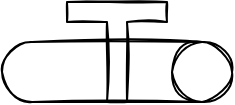 <mxfile version="14.4.2" type="device" pages="6"><diagram id="JvYEx09rpuEABW5N77GB" name="第 1 页"><mxGraphModel dx="1106" dy="915" grid="1" gridSize="10" guides="1" tooltips="1" connect="1" arrows="1" fold="1" page="1" pageScale="1" pageWidth="827" pageHeight="1169" math="0" shadow="0"><root><mxCell id="0"/><mxCell id="1" parent="0"/><mxCell id="qArFBfqGxj-WJ0U7zVQv-2" value="" style="shape=tee;whiteSpace=wrap;html=1;dx=10;dy=10;sketch=1;" vertex="1" parent="1"><mxGeometry x="202.5" y="260" width="50" height="50" as="geometry"/></mxCell><mxCell id="qArFBfqGxj-WJ0U7zVQv-1" value="" style="shape=cylinder3;whiteSpace=wrap;html=1;boundedLbl=1;backgroundOutline=1;size=15;rotation=90;sketch=1;fillColor=none;" vertex="1" parent="1"><mxGeometry x="212.5" y="237.5" width="30" height="115" as="geometry"/></mxCell></root></mxGraphModel></diagram><diagram id="cR2vsQL6ikBd8dWHNYrC" name="第 2 页"><mxGraphModel dx="1106" dy="915" grid="1" gridSize="10" guides="1" tooltips="1" connect="1" arrows="1" fold="1" page="1" pageScale="1" pageWidth="827" pageHeight="1169" math="0" shadow="0"><root><mxCell id="vjjZIKombK247h-8j3o6-0"/><mxCell id="vjjZIKombK247h-8j3o6-1" parent="vjjZIKombK247h-8j3o6-0"/><mxCell id="APXmXr-7uLVkvi-LQWFI-0" value="" style="outlineConnect=0;fontColor=#232F3E;gradientColor=none;strokeColor=#232F3E;fillColor=#ffffff;dashed=0;verticalLabelPosition=bottom;verticalAlign=top;align=center;html=1;fontSize=12;fontStyle=0;aspect=fixed;shape=mxgraph.aws4.resourceIcon;resIcon=mxgraph.aws4.bucket;sketch=0;" vertex="1" parent="vjjZIKombK247h-8j3o6-1"><mxGeometry x="206" y="340" width="160" height="160" as="geometry"/></mxCell><mxCell id="J9FhxiWkXDXgOH2CDNC9-0" value="" style="shape=cylinder3;whiteSpace=wrap;html=1;boundedLbl=1;backgroundOutline=1;size=15;rotation=90;sketch=1;" vertex="1" parent="vjjZIKombK247h-8j3o6-1"><mxGeometry x="212.5" y="237.5" width="30" height="115" as="geometry"/></mxCell><mxCell id="J9FhxiWkXDXgOH2CDNC9-1" value="" style="shape=tee;whiteSpace=wrap;html=1;dx=10;dy=10;sketch=1;" vertex="1" parent="vjjZIKombK247h-8j3o6-1"><mxGeometry x="202.5" y="240" width="50" height="40" as="geometry"/></mxCell><mxCell id="J9FhxiWkXDXgOH2CDNC9-2" value="" style="strokeWidth=2;html=1;shape=mxgraph.flowchart.document2;whiteSpace=wrap;size=0.25;sketch=1;" vertex="1" parent="vjjZIKombK247h-8j3o6-1"><mxGeometry x="60" y="150" width="100" height="60" as="geometry"/></mxCell><mxCell id="J9FhxiWkXDXgOH2CDNC9-6" value="" style="endArrow=none;html=1;exitX=0.5;exitY=0.9;exitDx=0;exitDy=0;exitPerimeter=0;entryX=0.5;entryY=1;entryDx=0;entryDy=0;entryPerimeter=0;sketch=1;endFill=0;curved=1;strokeWidth=8;fillColor=#dae8fc;strokeColor=#99FFFF;" edge="1" parent="vjjZIKombK247h-8j3o6-1" source="J9FhxiWkXDXgOH2CDNC9-2" target="J9FhxiWkXDXgOH2CDNC9-0"><mxGeometry width="50" height="50" relative="1" as="geometry"><mxPoint x="390" y="490" as="sourcePoint"/><mxPoint x="440" y="440" as="targetPoint"/><Array as="points"><mxPoint x="130" y="260"/></Array></mxGeometry></mxCell><mxCell id="J9FhxiWkXDXgOH2CDNC9-8" value="" style="endArrow=none;html=1;strokeColor=#99FFFF;strokeWidth=8;entryX=0.5;entryY=0;entryDx=0;entryDy=0;entryPerimeter=0;exitX=0.5;exitY=1;exitDx=0;exitDy=0;exitPerimeter=0;endFill=0;" edge="1" parent="vjjZIKombK247h-8j3o6-1" source="J9FhxiWkXDXgOH2CDNC9-0" target="J9FhxiWkXDXgOH2CDNC9-0"><mxGeometry width="50" height="50" relative="1" as="geometry"><mxPoint x="150" y="380" as="sourcePoint"/><mxPoint x="200" y="330" as="targetPoint"/></mxGeometry></mxCell><mxCell id="J9FhxiWkXDXgOH2CDNC9-10" value="" style="endArrow=none;html=1;strokeColor=#99FFFF;strokeWidth=8;entryX=0.5;entryY=0;entryDx=0;entryDy=0;entryPerimeter=0;endFill=0;" edge="1" parent="vjjZIKombK247h-8j3o6-1" target="J9FhxiWkXDXgOH2CDNC9-0"><mxGeometry width="50" height="50" relative="1" as="geometry"><mxPoint x="285" y="390" as="sourcePoint"/><mxPoint x="420" y="400" as="targetPoint"/></mxGeometry></mxCell><mxCell id="J9FhxiWkXDXgOH2CDNC9-11" value="console.log" style="text;html=1;strokeColor=none;fillColor=none;align=center;verticalAlign=middle;whiteSpace=wrap;rounded=0;sketch=0;fontSize=15;fontFamily=Monoca;" vertex="1" parent="vjjZIKombK247h-8j3o6-1"><mxGeometry x="266" y="440" width="40" height="20" as="geometry"/></mxCell></root></mxGraphModel></diagram><diagram id="FA2QhFsKzTUVGlWgYXtY" name="第 3 页"><mxGraphModel dx="1933" dy="915" grid="1" gridSize="10" guides="1" tooltips="1" connect="1" arrows="1" fold="1" page="1" pageScale="1" pageWidth="827" pageHeight="1169" math="0" shadow="0"><root><mxCell id="o60ksNb-jxJhMKUH966w-0"/><mxCell id="o60ksNb-jxJhMKUH966w-1" parent="o60ksNb-jxJhMKUH966w-0"/><mxCell id="o60ksNb-jxJhMKUH966w-21" value="" style="rounded=0;whiteSpace=wrap;html=1;sketch=0;fontFamily=Monoca;fontSize=15;strokeColor=none;fillColor=#99FFFF;" vertex="1" parent="o60ksNb-jxJhMKUH966w-1"><mxGeometry x="50" y="308" width="120" height="17" as="geometry"/></mxCell><mxCell id="o60ksNb-jxJhMKUH966w-10" value="" style="rounded=0;whiteSpace=wrap;html=1;sketch=0;fontFamily=Monoca;fontSize=15;strokeColor=none;fillColor=#99FFFF;" vertex="1" parent="o60ksNb-jxJhMKUH966w-1"><mxGeometry x="240" y="460" width="80" height="15" as="geometry"/></mxCell><mxCell id="o60ksNb-jxJhMKUH966w-2" value="" style="outlineConnect=0;fontColor=#232F3E;gradientColor=none;strokeColor=#232F3E;dashed=0;verticalLabelPosition=bottom;verticalAlign=top;align=center;html=1;fontSize=12;fontStyle=0;aspect=fixed;shape=mxgraph.aws4.resourceIcon;resIcon=mxgraph.aws4.bucket;sketch=0;fillColor=none;" vertex="1" parent="o60ksNb-jxJhMKUH966w-1"><mxGeometry x="206" y="340" width="160" height="160" as="geometry"/></mxCell><mxCell id="o60ksNb-jxJhMKUH966w-3" value="" style="shape=cylinder3;whiteSpace=wrap;html=1;boundedLbl=1;backgroundOutline=1;size=15;rotation=90;sketch=1;" vertex="1" parent="o60ksNb-jxJhMKUH966w-1"><mxGeometry x="212.5" y="237.5" width="30" height="115" as="geometry"/></mxCell><mxCell id="o60ksNb-jxJhMKUH966w-4" value="" style="shape=tee;whiteSpace=wrap;html=1;dx=10;dy=10;sketch=1;" vertex="1" parent="o60ksNb-jxJhMKUH966w-1"><mxGeometry x="202.5" y="268" width="50" height="40" as="geometry"/></mxCell><mxCell id="o60ksNb-jxJhMKUH966w-5" value="" style="strokeWidth=2;html=1;shape=mxgraph.flowchart.document2;whiteSpace=wrap;size=0.25;sketch=1;" vertex="1" parent="o60ksNb-jxJhMKUH966w-1"><mxGeometry x="60" y="150" width="100" height="60" as="geometry"/></mxCell><mxCell id="o60ksNb-jxJhMKUH966w-6" value="" style="endArrow=none;html=1;exitX=0.5;exitY=0.9;exitDx=0;exitDy=0;exitPerimeter=0;entryX=0.5;entryY=0;entryDx=0;entryDy=0;sketch=1;endFill=0;curved=1;strokeWidth=8;fillColor=#dae8fc;strokeColor=#99FFFF;" edge="1" parent="o60ksNb-jxJhMKUH966w-1" source="o60ksNb-jxJhMKUH966w-5" target="o60ksNb-jxJhMKUH966w-11"><mxGeometry width="50" height="50" relative="1" as="geometry"><mxPoint x="390" y="490" as="sourcePoint"/><mxPoint x="440" y="440" as="targetPoint"/><Array as="points"/></mxGeometry></mxCell><mxCell id="o60ksNb-jxJhMKUH966w-9" value="console.log" style="text;html=1;strokeColor=none;fillColor=none;align=center;verticalAlign=middle;whiteSpace=wrap;rounded=0;sketch=0;fontSize=15;fontFamily=Monoca;" vertex="1" parent="o60ksNb-jxJhMKUH966w-1"><mxGeometry x="266" y="440" width="40" height="20" as="geometry"/></mxCell><mxCell id="o60ksNb-jxJhMKUH966w-11" value="" style="rounded=0;whiteSpace=wrap;html=1;sketch=1;fillColor=none;fontFamily=Monoca;fontSize=15;" vertex="1" parent="o60ksNb-jxJhMKUH966w-1"><mxGeometry x="50" y="265" width="120" height="60" as="geometry"/></mxCell><mxCell id="o60ksNb-jxJhMKUH966w-12" value="buffer" style="text;html=1;strokeColor=none;fillColor=none;align=center;verticalAlign=middle;whiteSpace=wrap;rounded=0;sketch=1;fontFamily=Monoca;fontSize=15;" vertex="1" parent="o60ksNb-jxJhMKUH966w-1"><mxGeometry x="55" y="340" width="110" height="20" as="geometry"/></mxCell><mxCell id="o60ksNb-jxJhMKUH966w-17" value="" style="endArrow=none;html=1;strokeWidth=1;fontFamily=Monoca;fontSize=15;entryX=1;entryY=0.5;entryDx=0;entryDy=0;exitX=0;exitY=0.5;exitDx=0;exitDy=0;endSize=1;dashed=1;" edge="1" parent="o60ksNb-jxJhMKUH966w-1" source="o60ksNb-jxJhMKUH966w-11" target="o60ksNb-jxJhMKUH966w-11"><mxGeometry width="50" height="50" relative="1" as="geometry"><mxPoint x="40" y="510" as="sourcePoint"/><mxPoint x="90" y="460" as="targetPoint"/></mxGeometry></mxCell><mxCell id="o60ksNb-jxJhMKUH966w-19" value="&lt;meta charset=&quot;utf-8&quot;&gt;&lt;span style=&quot;color: rgb(0, 0, 0); font-family: monoca; font-size: 15px; font-style: normal; font-weight: 400; letter-spacing: normal; text-align: center; text-indent: 0px; text-transform: none; word-spacing: 0px; background-color: rgb(248, 249, 250); display: inline; float: none;&quot;&gt;highWaterMark&lt;/span&gt;" style="text;whiteSpace=wrap;html=1;fontSize=15;fontFamily=Monoca;" vertex="1" parent="o60ksNb-jxJhMKUH966w-1"><mxGeometry x="-80" y="280" width="130" height="30" as="geometry"/></mxCell><mxCell id="o60ksNb-jxJhMKUH966w-22" style="edgeStyle=orthogonalEdgeStyle;curved=1;sketch=1;orthogonalLoop=1;jettySize=auto;html=1;exitX=0;exitY=0;exitDx=30;exitDy=10;exitPerimeter=0;entryX=0;entryY=0;entryDx=20;entryDy=10;entryPerimeter=0;dashed=1;endArrow=none;endFill=0;endSize=1;strokeColor=#000000;strokeWidth=1;fontFamily=Monoca;fontSize=15;" edge="1" parent="o60ksNb-jxJhMKUH966w-1" source="o60ksNb-jxJhMKUH966w-4" target="o60ksNb-jxJhMKUH966w-4"><mxGeometry relative="1" as="geometry"/></mxCell></root></mxGraphModel></diagram><diagram id="CtMATloxWIbz4_pooMaV" name="第 4 页"><mxGraphModel dx="1106" dy="915" grid="1" gridSize="10" guides="1" tooltips="1" connect="1" arrows="1" fold="1" page="1" pageScale="1" pageWidth="827" pageHeight="1169" math="0" shadow="0"><root><mxCell id="5yhF09VpMn8gaYiwbRlW-0"/><mxCell id="5yhF09VpMn8gaYiwbRlW-1" parent="5yhF09VpMn8gaYiwbRlW-0"/><mxCell id="5yhF09VpMn8gaYiwbRlW-59" value="131074" style="rounded=0;whiteSpace=wrap;html=1;sketch=0;fontFamily=Monoca;fontSize=15;strokeColor=none;fillColor=#99FFFF;" vertex="1" parent="5yhF09VpMn8gaYiwbRlW-1"><mxGeometry x="610" y="940" width="90" height="58" as="geometry"/></mxCell><mxCell id="5yhF09VpMn8gaYiwbRlW-2" value="65536" style="rounded=0;whiteSpace=wrap;html=1;sketch=0;fontFamily=Monoca;fontSize=15;strokeColor=none;fillColor=#99FFFF;" vertex="1" parent="5yhF09VpMn8gaYiwbRlW-1"><mxGeometry x="60" y="296" width="120" height="28" as="geometry"/></mxCell><mxCell id="5yhF09VpMn8gaYiwbRlW-10" value="" style="rounded=0;whiteSpace=wrap;html=1;sketch=1;fillColor=none;fontFamily=Monoca;fontSize=15;" vertex="1" parent="5yhF09VpMn8gaYiwbRlW-1"><mxGeometry x="60" y="265" width="120" height="60" as="geometry"/></mxCell><mxCell id="5yhF09VpMn8gaYiwbRlW-42" value="" style="outlineConnect=0;fontColor=#232F3E;gradientColor=none;strokeColor=#232F3E;dashed=0;verticalLabelPosition=bottom;verticalAlign=top;align=center;html=1;fontSize=12;fontStyle=0;aspect=fixed;shape=mxgraph.aws4.resourceIcon;resIcon=mxgraph.aws4.bucket;sketch=0;fillColor=none;" vertex="1" parent="5yhF09VpMn8gaYiwbRlW-1"><mxGeometry x="580" y="863" width="160" height="160" as="geometry"/></mxCell><mxCell id="5yhF09VpMn8gaYiwbRlW-24" value="" style="rounded=0;whiteSpace=wrap;html=1;sketch=1;fillColor=none;fontFamily=Monoca;fontSize=15;" vertex="1" parent="5yhF09VpMn8gaYiwbRlW-1"><mxGeometry x="600" y="265" width="120" height="60" as="geometry"/></mxCell><mxCell id="5yhF09VpMn8gaYiwbRlW-4" value="" style="outlineConnect=0;fontColor=#232F3E;gradientColor=none;strokeColor=#232F3E;dashed=0;verticalLabelPosition=bottom;verticalAlign=top;align=center;html=1;fontSize=12;fontStyle=0;aspect=fixed;shape=mxgraph.aws4.resourceIcon;resIcon=mxgraph.aws4.bucket;sketch=0;fillColor=none;" vertex="1" parent="5yhF09VpMn8gaYiwbRlW-1"><mxGeometry x="40" y="390" width="160" height="160" as="geometry"/></mxCell><mxCell id="5yhF09VpMn8gaYiwbRlW-5" value="" style="shape=cylinder3;whiteSpace=wrap;html=1;boundedLbl=1;backgroundOutline=1;size=15;rotation=90;sketch=1;" vertex="1" parent="5yhF09VpMn8gaYiwbRlW-1"><mxGeometry x="222.5" y="237.5" width="30" height="115" as="geometry"/></mxCell><mxCell id="5yhF09VpMn8gaYiwbRlW-6" value="" style="shape=tee;whiteSpace=wrap;html=1;dx=10;dy=10;sketch=1;" vertex="1" parent="5yhF09VpMn8gaYiwbRlW-1"><mxGeometry x="212.5" y="268" width="50" height="40" as="geometry"/></mxCell><mxCell id="5yhF09VpMn8gaYiwbRlW-7" value="" style="strokeWidth=2;html=1;shape=mxgraph.flowchart.document2;whiteSpace=wrap;size=0.25;sketch=1;" vertex="1" parent="5yhF09VpMn8gaYiwbRlW-1"><mxGeometry x="70" y="150" width="100" height="60" as="geometry"/></mxCell><mxCell id="5yhF09VpMn8gaYiwbRlW-8" value="" style="endArrow=none;html=1;exitX=0.5;exitY=0.9;exitDx=0;exitDy=0;exitPerimeter=0;entryX=0.5;entryY=0;entryDx=0;entryDy=0;sketch=1;endFill=0;curved=1;strokeWidth=8;fillColor=#dae8fc;strokeColor=#99FFFF;" edge="1" parent="5yhF09VpMn8gaYiwbRlW-1" source="5yhF09VpMn8gaYiwbRlW-7" target="5yhF09VpMn8gaYiwbRlW-10"><mxGeometry width="50" height="50" relative="1" as="geometry"><mxPoint x="400" y="490" as="sourcePoint"/><mxPoint x="450" y="440" as="targetPoint"/><Array as="points"/></mxGeometry></mxCell><mxCell id="5yhF09VpMn8gaYiwbRlW-11" value="buffer" style="text;html=1;strokeColor=none;fillColor=none;align=center;verticalAlign=middle;whiteSpace=wrap;rounded=0;sketch=1;fontFamily=Monoca;fontSize=15;" vertex="1" parent="5yhF09VpMn8gaYiwbRlW-1"><mxGeometry x="65" y="332.5" width="110" height="20" as="geometry"/></mxCell><mxCell id="5yhF09VpMn8gaYiwbRlW-12" value="" style="endArrow=none;html=1;strokeWidth=1;fontFamily=Monoca;fontSize=15;entryX=1;entryY=0.5;entryDx=0;entryDy=0;exitX=0;exitY=0.5;exitDx=0;exitDy=0;endSize=1;dashed=1;" edge="1" parent="5yhF09VpMn8gaYiwbRlW-1" source="5yhF09VpMn8gaYiwbRlW-10" target="5yhF09VpMn8gaYiwbRlW-10"><mxGeometry width="50" height="50" relative="1" as="geometry"><mxPoint x="50" y="510" as="sourcePoint"/><mxPoint x="100" y="460" as="targetPoint"/></mxGeometry></mxCell><mxCell id="5yhF09VpMn8gaYiwbRlW-14" style="edgeStyle=orthogonalEdgeStyle;curved=1;sketch=1;orthogonalLoop=1;jettySize=auto;html=1;exitX=0;exitY=0;exitDx=30;exitDy=10;exitPerimeter=0;entryX=0;entryY=0;entryDx=20;entryDy=10;entryPerimeter=0;dashed=1;endArrow=none;endFill=0;endSize=1;strokeColor=#000000;strokeWidth=1;fontFamily=Monoca;fontSize=15;" edge="1" parent="5yhF09VpMn8gaYiwbRlW-1" source="5yhF09VpMn8gaYiwbRlW-6" target="5yhF09VpMn8gaYiwbRlW-6"><mxGeometry relative="1" as="geometry"/></mxCell><mxCell id="5yhF09VpMn8gaYiwbRlW-17" value="" style="endArrow=classic;html=1;strokeColor=#000000;strokeWidth=1;fontFamily=Monoca;fontSize=15;entryX=0.5;entryY=1;entryDx=0;entryDy=0;sketch=1;" edge="1" parent="5yhF09VpMn8gaYiwbRlW-1" source="5yhF09VpMn8gaYiwbRlW-4" target="5yhF09VpMn8gaYiwbRlW-11"><mxGeometry width="50" height="50" relative="1" as="geometry"><mxPoint x="400" y="490" as="sourcePoint"/><mxPoint x="450" y="440" as="targetPoint"/></mxGeometry></mxCell><mxCell id="5yhF09VpMn8gaYiwbRlW-18" value="read(65537)" style="text;html=1;strokeColor=none;fillColor=none;align=center;verticalAlign=middle;whiteSpace=wrap;rounded=0;sketch=0;fontFamily=Monoca;fontSize=15;" vertex="1" parent="5yhF09VpMn8gaYiwbRlW-1"><mxGeometry x="160" y="360" width="40" height="20" as="geometry"/></mxCell><mxCell id="5yhF09VpMn8gaYiwbRlW-60" style="edgeStyle=orthogonalEdgeStyle;curved=1;sketch=1;orthogonalLoop=1;jettySize=auto;html=1;endArrow=classic;endFill=1;endSize=1;strokeColor=#000000;strokeWidth=3;fontFamily=Monoca;fontSize=15;" edge="1" parent="5yhF09VpMn8gaYiwbRlW-1" source="5yhF09VpMn8gaYiwbRlW-22"><mxGeometry relative="1" as="geometry"><mxPoint x="660" y="600" as="targetPoint"/></mxGeometry></mxCell><mxCell id="5yhF09VpMn8gaYiwbRlW-22" value="" style="outlineConnect=0;fontColor=#232F3E;gradientColor=none;strokeColor=#232F3E;dashed=0;verticalLabelPosition=bottom;verticalAlign=top;align=center;html=1;fontSize=12;fontStyle=0;aspect=fixed;shape=mxgraph.aws4.resourceIcon;resIcon=mxgraph.aws4.bucket;sketch=0;fillColor=none;" vertex="1" parent="5yhF09VpMn8gaYiwbRlW-1"><mxGeometry x="580" y="390" width="160" height="160" as="geometry"/></mxCell><mxCell id="5yhF09VpMn8gaYiwbRlW-23" value="65536" style="rounded=0;whiteSpace=wrap;html=1;sketch=0;fontFamily=Monoca;fontSize=15;strokeColor=none;fillColor=#99FFFF;" vertex="1" parent="5yhF09VpMn8gaYiwbRlW-1"><mxGeometry x="600" y="296" width="120" height="28" as="geometry"/></mxCell><mxCell id="5yhF09VpMn8gaYiwbRlW-25" value="" style="shape=cylinder3;whiteSpace=wrap;html=1;boundedLbl=1;backgroundOutline=1;size=15;rotation=90;sketch=1;" vertex="1" parent="5yhF09VpMn8gaYiwbRlW-1"><mxGeometry x="762.5" y="237.5" width="30" height="115" as="geometry"/></mxCell><mxCell id="5yhF09VpMn8gaYiwbRlW-26" value="" style="shape=tee;whiteSpace=wrap;html=1;dx=10;dy=10;sketch=1;" vertex="1" parent="5yhF09VpMn8gaYiwbRlW-1"><mxGeometry x="752.5" y="268" width="50" height="40" as="geometry"/></mxCell><mxCell id="5yhF09VpMn8gaYiwbRlW-27" value="" style="strokeWidth=2;html=1;shape=mxgraph.flowchart.document2;whiteSpace=wrap;size=0.25;sketch=1;" vertex="1" parent="5yhF09VpMn8gaYiwbRlW-1"><mxGeometry x="610" y="150" width="100" height="60" as="geometry"/></mxCell><mxCell id="5yhF09VpMn8gaYiwbRlW-28" value="" style="endArrow=none;html=1;exitX=0.5;exitY=0.9;exitDx=0;exitDy=0;exitPerimeter=0;entryX=0.5;entryY=0;entryDx=0;entryDy=0;sketch=1;endFill=0;curved=1;strokeWidth=8;fillColor=#dae8fc;strokeColor=#99FFFF;" edge="1" parent="5yhF09VpMn8gaYiwbRlW-1" source="5yhF09VpMn8gaYiwbRlW-27" target="5yhF09VpMn8gaYiwbRlW-35"><mxGeometry width="50" height="50" relative="1" as="geometry"><mxPoint x="940" y="490" as="sourcePoint"/><mxPoint x="990" y="440" as="targetPoint"/><Array as="points"/></mxGeometry></mxCell><mxCell id="5yhF09VpMn8gaYiwbRlW-29" value="buffer" style="text;html=1;strokeColor=none;fillColor=none;align=center;verticalAlign=middle;whiteSpace=wrap;rounded=0;sketch=1;fontFamily=Monoca;fontSize=15;" vertex="1" parent="5yhF09VpMn8gaYiwbRlW-1"><mxGeometry x="605" y="332.5" width="110" height="20" as="geometry"/></mxCell><mxCell id="5yhF09VpMn8gaYiwbRlW-30" value="" style="endArrow=none;html=1;strokeWidth=1;fontFamily=Monoca;fontSize=15;entryX=1;entryY=0.5;entryDx=0;entryDy=0;exitX=0;exitY=0.5;exitDx=0;exitDy=0;endSize=1;dashed=1;" edge="1" parent="5yhF09VpMn8gaYiwbRlW-1" source="5yhF09VpMn8gaYiwbRlW-24" target="5yhF09VpMn8gaYiwbRlW-24"><mxGeometry width="50" height="50" relative="1" as="geometry"><mxPoint x="590" y="510" as="sourcePoint"/><mxPoint x="640" y="460" as="targetPoint"/></mxGeometry></mxCell><mxCell id="5yhF09VpMn8gaYiwbRlW-31" style="edgeStyle=orthogonalEdgeStyle;curved=1;sketch=1;orthogonalLoop=1;jettySize=auto;html=1;exitX=0;exitY=0;exitDx=30;exitDy=10;exitPerimeter=0;entryX=0;entryY=0;entryDx=20;entryDy=10;entryPerimeter=0;dashed=1;endArrow=none;endFill=0;endSize=1;strokeColor=#000000;strokeWidth=1;fontFamily=Monoca;fontSize=15;" edge="1" parent="5yhF09VpMn8gaYiwbRlW-1" source="5yhF09VpMn8gaYiwbRlW-26" target="5yhF09VpMn8gaYiwbRlW-26"><mxGeometry relative="1" as="geometry"/></mxCell><mxCell id="5yhF09VpMn8gaYiwbRlW-33" value="" style="endArrow=classic;html=1;strokeColor=#000000;strokeWidth=1;fontFamily=Monoca;fontSize=15;entryX=0.5;entryY=1;entryDx=0;entryDy=0;sketch=1;" edge="1" parent="5yhF09VpMn8gaYiwbRlW-1" source="5yhF09VpMn8gaYiwbRlW-22" target="5yhF09VpMn8gaYiwbRlW-29"><mxGeometry width="50" height="50" relative="1" as="geometry"><mxPoint x="940" y="490" as="sourcePoint"/><mxPoint x="990" y="440" as="targetPoint"/></mxGeometry></mxCell><mxCell id="5yhF09VpMn8gaYiwbRlW-34" value="read(65537)" style="text;html=1;strokeColor=none;fillColor=none;align=center;verticalAlign=middle;whiteSpace=wrap;rounded=0;sketch=0;fontFamily=Monoca;fontSize=15;" vertex="1" parent="5yhF09VpMn8gaYiwbRlW-1"><mxGeometry x="700" y="360" width="40" height="20" as="geometry"/></mxCell><mxCell id="5yhF09VpMn8gaYiwbRlW-35" value="" style="rounded=0;whiteSpace=wrap;html=1;sketch=1;fillColor=none;fontFamily=Monoca;fontSize=15;" vertex="1" parent="5yhF09VpMn8gaYiwbRlW-1"><mxGeometry x="460" y="240" width="120" height="84" as="geometry"/></mxCell><mxCell id="5yhF09VpMn8gaYiwbRlW-36" value="131072" style="rounded=0;whiteSpace=wrap;html=1;sketch=0;fontFamily=Monoca;fontSize=15;strokeColor=none;fillColor=#99FFFF;" vertex="1" parent="5yhF09VpMn8gaYiwbRlW-1"><mxGeometry x="460" y="296" width="120" height="28" as="geometry"/></mxCell><mxCell id="5yhF09VpMn8gaYiwbRlW-37" value="" style="rounded=0;whiteSpace=wrap;html=1;sketch=0;fontFamily=Monoca;fontSize=15;strokeColor=none;fillColor=#99FFFF;" vertex="1" parent="5yhF09VpMn8gaYiwbRlW-1"><mxGeometry x="460" y="268" width="120" height="28" as="geometry"/></mxCell><mxCell id="5yhF09VpMn8gaYiwbRlW-39" value="" style="endArrow=none;dashed=1;html=1;strokeWidth=2;fontFamily=Monoca;fontSize=15;entryX=1;entryY=0.25;entryDx=0;entryDy=0;exitX=0;exitY=0.25;exitDx=0;exitDy=0;" edge="1" parent="5yhF09VpMn8gaYiwbRlW-1"><mxGeometry width="50" height="50" relative="1" as="geometry"><mxPoint x="460" y="268" as="sourcePoint"/><mxPoint x="580" y="268" as="targetPoint"/></mxGeometry></mxCell><mxCell id="5yhF09VpMn8gaYiwbRlW-44" value="" style="shape=cylinder3;whiteSpace=wrap;html=1;boundedLbl=1;backgroundOutline=1;size=15;rotation=90;sketch=1;" vertex="1" parent="5yhF09VpMn8gaYiwbRlW-1"><mxGeometry x="762.5" y="710.5" width="30" height="115" as="geometry"/></mxCell><mxCell id="5yhF09VpMn8gaYiwbRlW-45" value="" style="shape=tee;whiteSpace=wrap;html=1;dx=10;dy=10;sketch=1;" vertex="1" parent="5yhF09VpMn8gaYiwbRlW-1"><mxGeometry x="752.5" y="741" width="50" height="40" as="geometry"/></mxCell><mxCell id="5yhF09VpMn8gaYiwbRlW-46" value="" style="strokeWidth=2;html=1;shape=mxgraph.flowchart.document2;whiteSpace=wrap;size=0.25;sketch=1;" vertex="1" parent="5yhF09VpMn8gaYiwbRlW-1"><mxGeometry x="610" y="623" width="100" height="60" as="geometry"/></mxCell><mxCell id="5yhF09VpMn8gaYiwbRlW-47" value="" style="endArrow=none;html=1;exitX=0.5;exitY=0.9;exitDx=0;exitDy=0;exitPerimeter=0;entryX=0.5;entryY=0;entryDx=0;entryDy=0;sketch=1;endFill=0;curved=1;strokeWidth=8;fillColor=#dae8fc;strokeColor=#99FFFF;" edge="1" parent="5yhF09VpMn8gaYiwbRlW-1" source="5yhF09VpMn8gaYiwbRlW-46" target="5yhF09VpMn8gaYiwbRlW-54"><mxGeometry width="50" height="50" relative="1" as="geometry"><mxPoint x="940" y="963" as="sourcePoint"/><mxPoint x="660" y="738" as="targetPoint"/><Array as="points"/></mxGeometry></mxCell><mxCell id="5yhF09VpMn8gaYiwbRlW-48" value="buffer" style="text;html=1;strokeColor=none;fillColor=none;align=center;verticalAlign=middle;whiteSpace=wrap;rounded=0;sketch=1;fontFamily=Monoca;fontSize=15;" vertex="1" parent="5yhF09VpMn8gaYiwbRlW-1"><mxGeometry x="605" y="805.5" width="110" height="20" as="geometry"/></mxCell><mxCell id="5yhF09VpMn8gaYiwbRlW-50" style="edgeStyle=orthogonalEdgeStyle;curved=1;sketch=1;orthogonalLoop=1;jettySize=auto;html=1;exitX=0;exitY=0;exitDx=30;exitDy=10;exitPerimeter=0;entryX=0;entryY=0;entryDx=20;entryDy=10;entryPerimeter=0;dashed=1;endArrow=none;endFill=0;endSize=1;strokeColor=#000000;strokeWidth=1;fontFamily=Monoca;fontSize=15;" edge="1" parent="5yhF09VpMn8gaYiwbRlW-1" source="5yhF09VpMn8gaYiwbRlW-45" target="5yhF09VpMn8gaYiwbRlW-45"><mxGeometry relative="1" as="geometry"/></mxCell><mxCell id="5yhF09VpMn8gaYiwbRlW-52" value="" style="endArrow=classic;html=1;strokeColor=#000000;strokeWidth=1;fontFamily=Monoca;fontSize=15;entryX=0.5;entryY=1;entryDx=0;entryDy=0;sketch=1;" edge="1" parent="5yhF09VpMn8gaYiwbRlW-1" source="5yhF09VpMn8gaYiwbRlW-42" target="5yhF09VpMn8gaYiwbRlW-48"><mxGeometry width="50" height="50" relative="1" as="geometry"><mxPoint x="940" y="963" as="sourcePoint"/><mxPoint x="990" y="913" as="targetPoint"/></mxGeometry></mxCell><mxCell id="5yhF09VpMn8gaYiwbRlW-53" value="read(65537)" style="text;html=1;strokeColor=none;fillColor=none;align=center;verticalAlign=middle;whiteSpace=wrap;rounded=0;sketch=0;fontFamily=Monoca;fontSize=15;" vertex="1" parent="5yhF09VpMn8gaYiwbRlW-1"><mxGeometry x="700" y="833" width="40" height="20" as="geometry"/></mxCell><mxCell id="5yhF09VpMn8gaYiwbRlW-54" value="" style="rounded=0;whiteSpace=wrap;html=1;sketch=1;fillColor=none;fontFamily=Monoca;fontSize=15;" vertex="1" parent="5yhF09VpMn8gaYiwbRlW-1"><mxGeometry x="600" y="719" width="120" height="84" as="geometry"/></mxCell><mxCell id="5yhF09VpMn8gaYiwbRlW-55" value="65534" style="rounded=0;whiteSpace=wrap;html=1;sketch=0;fontFamily=Monoca;fontSize=15;strokeColor=none;fillColor=#99FFFF;" vertex="1" parent="5yhF09VpMn8gaYiwbRlW-1"><mxGeometry x="600" y="775" width="120" height="28" as="geometry"/></mxCell><mxCell id="5yhF09VpMn8gaYiwbRlW-57" value="" style="endArrow=none;dashed=1;html=1;strokeWidth=2;fontFamily=Monoca;fontSize=15;entryX=1;entryY=0.25;entryDx=0;entryDy=0;exitX=0;exitY=0.25;exitDx=0;exitDy=0;" edge="1" parent="5yhF09VpMn8gaYiwbRlW-1"><mxGeometry width="50" height="50" relative="1" as="geometry"><mxPoint x="600" y="747" as="sourcePoint"/><mxPoint x="720" y="747" as="targetPoint"/></mxGeometry></mxCell><mxCell id="5yhF09VpMn8gaYiwbRlW-63" value="" style="outlineConnect=0;fontColor=#232F3E;gradientColor=none;strokeColor=#232F3E;dashed=0;verticalLabelPosition=bottom;verticalAlign=top;align=center;html=1;fontSize=12;fontStyle=0;aspect=fixed;shape=mxgraph.aws4.resourceIcon;resIcon=mxgraph.aws4.bucket;sketch=0;fillColor=none;" vertex="1" parent="5yhF09VpMn8gaYiwbRlW-1"><mxGeometry x="1110" y="382.5" width="160" height="160" as="geometry"/></mxCell><mxCell id="5yhF09VpMn8gaYiwbRlW-65" value="" style="shape=cylinder3;whiteSpace=wrap;html=1;boundedLbl=1;backgroundOutline=1;size=15;rotation=90;sketch=1;" vertex="1" parent="5yhF09VpMn8gaYiwbRlW-1"><mxGeometry x="1292.5" y="230" width="30" height="115" as="geometry"/></mxCell><mxCell id="5yhF09VpMn8gaYiwbRlW-66" value="" style="shape=tee;whiteSpace=wrap;html=1;dx=10;dy=10;sketch=1;" vertex="1" parent="5yhF09VpMn8gaYiwbRlW-1"><mxGeometry x="1282.5" y="260.5" width="50" height="40" as="geometry"/></mxCell><mxCell id="5yhF09VpMn8gaYiwbRlW-67" value="" style="strokeWidth=2;html=1;shape=mxgraph.flowchart.document2;whiteSpace=wrap;size=0.25;sketch=1;" vertex="1" parent="5yhF09VpMn8gaYiwbRlW-1"><mxGeometry x="1140" y="142.5" width="100" height="60" as="geometry"/></mxCell><mxCell id="5yhF09VpMn8gaYiwbRlW-68" value="" style="endArrow=none;html=1;exitX=0.5;exitY=0.9;exitDx=0;exitDy=0;exitPerimeter=0;sketch=1;endFill=0;curved=1;strokeWidth=8;fillColor=#dae8fc;strokeColor=#99FFFF;entryX=0.5;entryY=0;entryDx=0;entryDy=0;" edge="1" parent="5yhF09VpMn8gaYiwbRlW-1" source="5yhF09VpMn8gaYiwbRlW-67" target="5yhF09VpMn8gaYiwbRlW-75"><mxGeometry width="50" height="50" relative="1" as="geometry"><mxPoint x="1470" y="482.5" as="sourcePoint"/><mxPoint x="1190" y="240" as="targetPoint"/><Array as="points"/></mxGeometry></mxCell><mxCell id="5yhF09VpMn8gaYiwbRlW-69" value="buffer" style="text;html=1;strokeColor=none;fillColor=none;align=center;verticalAlign=middle;whiteSpace=wrap;rounded=0;sketch=1;fontFamily=Monoca;fontSize=15;" vertex="1" parent="5yhF09VpMn8gaYiwbRlW-1"><mxGeometry x="1135" y="325" width="110" height="20" as="geometry"/></mxCell><mxCell id="5yhF09VpMn8gaYiwbRlW-71" style="edgeStyle=orthogonalEdgeStyle;curved=1;sketch=1;orthogonalLoop=1;jettySize=auto;html=1;exitX=0;exitY=0;exitDx=30;exitDy=10;exitPerimeter=0;entryX=0;entryY=0;entryDx=20;entryDy=10;entryPerimeter=0;dashed=1;endArrow=none;endFill=0;endSize=1;strokeColor=#000000;strokeWidth=1;fontFamily=Monoca;fontSize=15;" edge="1" parent="5yhF09VpMn8gaYiwbRlW-1" source="5yhF09VpMn8gaYiwbRlW-66" target="5yhF09VpMn8gaYiwbRlW-66"><mxGeometry relative="1" as="geometry"/></mxCell><mxCell id="5yhF09VpMn8gaYiwbRlW-73" value="" style="endArrow=classic;html=1;strokeColor=#000000;strokeWidth=1;fontFamily=Monoca;fontSize=15;entryX=0.5;entryY=1;entryDx=0;entryDy=0;sketch=1;" edge="1" parent="5yhF09VpMn8gaYiwbRlW-1" source="5yhF09VpMn8gaYiwbRlW-63" target="5yhF09VpMn8gaYiwbRlW-69"><mxGeometry width="50" height="50" relative="1" as="geometry"><mxPoint x="1470" y="482.5" as="sourcePoint"/><mxPoint x="1520" y="432.5" as="targetPoint"/></mxGeometry></mxCell><mxCell id="5yhF09VpMn8gaYiwbRlW-74" value="read(65537)" style="text;html=1;strokeColor=none;fillColor=none;align=center;verticalAlign=middle;whiteSpace=wrap;rounded=0;sketch=0;fontFamily=Monoca;fontSize=15;" vertex="1" parent="5yhF09VpMn8gaYiwbRlW-1"><mxGeometry x="1230" y="352.5" width="40" height="20" as="geometry"/></mxCell><mxCell id="5yhF09VpMn8gaYiwbRlW-75" value="" style="rounded=0;whiteSpace=wrap;html=1;sketch=1;fillColor=none;fontFamily=Monoca;fontSize=15;" vertex="1" parent="5yhF09VpMn8gaYiwbRlW-1"><mxGeometry x="990" y="232.5" width="120" height="84" as="geometry"/></mxCell><mxCell id="5yhF09VpMn8gaYiwbRlW-76" value="131072" style="rounded=0;whiteSpace=wrap;html=1;sketch=0;fontFamily=Monoca;fontSize=15;strokeColor=none;fillColor=#99FFFF;" vertex="1" parent="5yhF09VpMn8gaYiwbRlW-1"><mxGeometry x="990" y="288.5" width="120" height="28" as="geometry"/></mxCell><mxCell id="5yhF09VpMn8gaYiwbRlW-77" value="" style="rounded=0;whiteSpace=wrap;html=1;sketch=0;fontFamily=Monoca;fontSize=15;strokeColor=none;fillColor=#99FFFF;" vertex="1" parent="5yhF09VpMn8gaYiwbRlW-1"><mxGeometry x="990" y="260.5" width="120" height="28" as="geometry"/></mxCell><mxCell id="5yhF09VpMn8gaYiwbRlW-78" value="" style="endArrow=none;dashed=1;html=1;strokeWidth=2;fontFamily=Monoca;fontSize=15;entryX=1;entryY=0.25;entryDx=0;entryDy=0;exitX=0;exitY=0.25;exitDx=0;exitDy=0;" edge="1" parent="5yhF09VpMn8gaYiwbRlW-1"><mxGeometry width="50" height="50" relative="1" as="geometry"><mxPoint x="990" y="260.5" as="sourcePoint"/><mxPoint x="1110" y="260.5" as="targetPoint"/></mxGeometry></mxCell><mxCell id="5yhF09VpMn8gaYiwbRlW-85" value="" style="rounded=0;whiteSpace=wrap;html=1;sketch=1;fillColor=none;fontFamily=Monoca;fontSize=15;" vertex="1" parent="5yhF09VpMn8gaYiwbRlW-1"><mxGeometry x="1130" y="232.75" width="120" height="84" as="geometry"/></mxCell><mxCell id="5yhF09VpMn8gaYiwbRlW-86" value="65534" style="rounded=0;whiteSpace=wrap;html=1;sketch=0;fontFamily=Monoca;fontSize=15;strokeColor=none;fillColor=#99FFFF;" vertex="1" parent="5yhF09VpMn8gaYiwbRlW-1"><mxGeometry x="1130" y="288.75" width="120" height="28" as="geometry"/></mxCell><mxCell id="5yhF09VpMn8gaYiwbRlW-88" value="" style="endArrow=none;dashed=1;html=1;strokeWidth=2;fontFamily=Monoca;fontSize=15;entryX=1;entryY=0.25;entryDx=0;entryDy=0;exitX=0;exitY=0.25;exitDx=0;exitDy=0;" edge="1" parent="5yhF09VpMn8gaYiwbRlW-1"><mxGeometry width="50" height="50" relative="1" as="geometry"><mxPoint x="1130" y="260.75" as="sourcePoint"/><mxPoint x="1250" y="260.75" as="targetPoint"/></mxGeometry></mxCell><mxCell id="5yhF09VpMn8gaYiwbRlW-90" value="read(65537)" style="text;html=1;strokeColor=none;fillColor=none;align=center;verticalAlign=middle;whiteSpace=wrap;rounded=0;sketch=0;fontFamily=Monoca;fontSize=15;" vertex="1" parent="5yhF09VpMn8gaYiwbRlW-1"><mxGeometry x="700" y="853" width="40" height="20" as="geometry"/></mxCell><mxCell id="5yhF09VpMn8gaYiwbRlW-104" value="131074" style="rounded=0;whiteSpace=wrap;html=1;sketch=0;fontFamily=Monoca;fontSize=15;strokeColor=none;fillColor=#99FFFF;" vertex="1" parent="5yhF09VpMn8gaYiwbRlW-1"><mxGeometry x="1140" y="940" width="90" height="58" as="geometry"/></mxCell><mxCell id="5yhF09VpMn8gaYiwbRlW-105" value="" style="outlineConnect=0;fontColor=#232F3E;gradientColor=none;strokeColor=#232F3E;dashed=0;verticalLabelPosition=bottom;verticalAlign=top;align=center;html=1;fontSize=12;fontStyle=0;aspect=fixed;shape=mxgraph.aws4.resourceIcon;resIcon=mxgraph.aws4.bucket;sketch=0;fillColor=none;" vertex="1" parent="5yhF09VpMn8gaYiwbRlW-1"><mxGeometry x="1110" y="863" width="160" height="160" as="geometry"/></mxCell><mxCell id="5yhF09VpMn8gaYiwbRlW-106" value="" style="shape=cylinder3;whiteSpace=wrap;html=1;boundedLbl=1;backgroundOutline=1;size=15;rotation=90;sketch=1;" vertex="1" parent="5yhF09VpMn8gaYiwbRlW-1"><mxGeometry x="1292.5" y="710.5" width="30" height="115" as="geometry"/></mxCell><mxCell id="5yhF09VpMn8gaYiwbRlW-107" value="" style="shape=tee;whiteSpace=wrap;html=1;dx=10;dy=10;sketch=1;" vertex="1" parent="5yhF09VpMn8gaYiwbRlW-1"><mxGeometry x="1282.5" y="741" width="50" height="40" as="geometry"/></mxCell><mxCell id="5yhF09VpMn8gaYiwbRlW-108" value="" style="strokeWidth=2;html=1;shape=mxgraph.flowchart.document2;whiteSpace=wrap;size=0.25;sketch=1;" vertex="1" parent="5yhF09VpMn8gaYiwbRlW-1"><mxGeometry x="1140" y="623" width="100" height="60" as="geometry"/></mxCell><mxCell id="5yhF09VpMn8gaYiwbRlW-109" value="" style="endArrow=none;html=1;exitX=0.5;exitY=0.9;exitDx=0;exitDy=0;exitPerimeter=0;entryX=0.5;entryY=0;entryDx=0;entryDy=0;sketch=1;endFill=0;curved=1;strokeWidth=8;fillColor=#dae8fc;strokeColor=#99FFFF;" edge="1" parent="5yhF09VpMn8gaYiwbRlW-1" source="5yhF09VpMn8gaYiwbRlW-108" target="5yhF09VpMn8gaYiwbRlW-114"><mxGeometry width="50" height="50" relative="1" as="geometry"><mxPoint x="1470" y="963" as="sourcePoint"/><mxPoint x="1190" y="738" as="targetPoint"/><Array as="points"/></mxGeometry></mxCell><mxCell id="5yhF09VpMn8gaYiwbRlW-110" value="buffer" style="text;html=1;strokeColor=none;fillColor=none;align=center;verticalAlign=middle;whiteSpace=wrap;rounded=0;sketch=1;fontFamily=Monoca;fontSize=15;" vertex="1" parent="5yhF09VpMn8gaYiwbRlW-1"><mxGeometry x="1135" y="805.5" width="110" height="20" as="geometry"/></mxCell><mxCell id="5yhF09VpMn8gaYiwbRlW-111" style="edgeStyle=orthogonalEdgeStyle;curved=1;sketch=1;orthogonalLoop=1;jettySize=auto;html=1;exitX=0;exitY=0;exitDx=30;exitDy=10;exitPerimeter=0;entryX=0;entryY=0;entryDx=20;entryDy=10;entryPerimeter=0;dashed=1;endArrow=none;endFill=0;endSize=1;strokeColor=#000000;strokeWidth=1;fontFamily=Monoca;fontSize=15;" edge="1" parent="5yhF09VpMn8gaYiwbRlW-1" source="5yhF09VpMn8gaYiwbRlW-107" target="5yhF09VpMn8gaYiwbRlW-107"><mxGeometry relative="1" as="geometry"/></mxCell><mxCell id="5yhF09VpMn8gaYiwbRlW-112" value="" style="endArrow=classic;html=1;strokeColor=#000000;strokeWidth=1;fontFamily=Monoca;fontSize=15;entryX=0.5;entryY=1;entryDx=0;entryDy=0;sketch=1;" edge="1" parent="5yhF09VpMn8gaYiwbRlW-1" source="5yhF09VpMn8gaYiwbRlW-105" target="5yhF09VpMn8gaYiwbRlW-110"><mxGeometry width="50" height="50" relative="1" as="geometry"><mxPoint x="1470" y="963" as="sourcePoint"/><mxPoint x="1520" y="913" as="targetPoint"/></mxGeometry></mxCell><mxCell id="5yhF09VpMn8gaYiwbRlW-113" value="read(65537)" style="text;html=1;strokeColor=none;fillColor=none;align=center;verticalAlign=middle;whiteSpace=wrap;rounded=0;sketch=0;fontFamily=Monoca;fontSize=15;" vertex="1" parent="5yhF09VpMn8gaYiwbRlW-1"><mxGeometry x="1230" y="833" width="40" height="20" as="geometry"/></mxCell><mxCell id="5yhF09VpMn8gaYiwbRlW-114" value="" style="rounded=0;whiteSpace=wrap;html=1;sketch=1;fillColor=none;fontFamily=Monoca;fontSize=15;" vertex="1" parent="5yhF09VpMn8gaYiwbRlW-1"><mxGeometry x="1130" y="719" width="120" height="84" as="geometry"/></mxCell><mxCell id="5yhF09VpMn8gaYiwbRlW-115" value="65532" style="rounded=0;whiteSpace=wrap;html=1;sketch=0;fontFamily=Monoca;fontSize=15;strokeColor=none;fillColor=#99FFFF;" vertex="1" parent="5yhF09VpMn8gaYiwbRlW-1"><mxGeometry x="1130" y="775" width="120" height="28" as="geometry"/></mxCell><mxCell id="5yhF09VpMn8gaYiwbRlW-116" value="" style="endArrow=none;dashed=1;html=1;strokeWidth=2;fontFamily=Monoca;fontSize=15;entryX=1;entryY=0.25;entryDx=0;entryDy=0;exitX=0;exitY=0.25;exitDx=0;exitDy=0;" edge="1" parent="5yhF09VpMn8gaYiwbRlW-1"><mxGeometry width="50" height="50" relative="1" as="geometry"><mxPoint x="1130" y="747" as="sourcePoint"/><mxPoint x="1250" y="747" as="targetPoint"/></mxGeometry></mxCell><mxCell id="5yhF09VpMn8gaYiwbRlW-117" value="read(65537)" style="text;html=1;strokeColor=none;fillColor=none;align=center;verticalAlign=middle;whiteSpace=wrap;rounded=0;sketch=0;fontFamily=Monoca;fontSize=15;" vertex="1" parent="5yhF09VpMn8gaYiwbRlW-1"><mxGeometry x="1230" y="853" width="40" height="20" as="geometry"/></mxCell><mxCell id="5yhF09VpMn8gaYiwbRlW-120" style="edgeStyle=orthogonalEdgeStyle;curved=1;sketch=1;orthogonalLoop=1;jettySize=auto;html=1;endArrow=classic;endFill=1;endSize=1;strokeColor=#000000;strokeWidth=3;fontFamily=Monoca;fontSize=15;" edge="1" parent="5yhF09VpMn8gaYiwbRlW-1"><mxGeometry relative="1" as="geometry"><mxPoint x="1189.5" y="592.5" as="targetPoint"/><mxPoint x="1189.5" y="542.5" as="sourcePoint"/></mxGeometry></mxCell><mxCell id="5yhF09VpMn8gaYiwbRlW-121" value="&lt;font style=&quot;font-size: 20px&quot;&gt;①&lt;/font&gt;" style="text;html=1;strokeColor=none;fillColor=none;align=center;verticalAlign=middle;whiteSpace=wrap;rounded=0;sketch=0;fontFamily=Monoca;fontSize=15;" vertex="1" parent="5yhF09VpMn8gaYiwbRlW-1"><mxGeometry x="100" y="100" width="40" height="20" as="geometry"/></mxCell><mxCell id="5yhF09VpMn8gaYiwbRlW-122" value="&lt;span style=&quot;font-size: 20px&quot;&gt;②&lt;/span&gt;" style="text;html=1;strokeColor=none;fillColor=none;align=center;verticalAlign=middle;whiteSpace=wrap;rounded=0;sketch=0;fontFamily=Monoca;fontSize=15;" vertex="1" parent="5yhF09VpMn8gaYiwbRlW-1"><mxGeometry x="640" y="100" width="40" height="20" as="geometry"/></mxCell><mxCell id="5yhF09VpMn8gaYiwbRlW-123" value="&lt;font style=&quot;font-size: 20px&quot;&gt;③&lt;/font&gt;" style="text;html=1;strokeColor=none;fillColor=none;align=center;verticalAlign=middle;whiteSpace=wrap;rounded=0;sketch=0;fontFamily=Monoca;fontSize=15;" vertex="1" parent="5yhF09VpMn8gaYiwbRlW-1"><mxGeometry x="1165" y="100" width="40" height="20" as="geometry"/></mxCell></root></mxGraphModel></diagram><diagram id="qRAgUvSmrL2ZWsN4OBvv" name="第 5 页"><mxGraphModel dx="1106" dy="915" grid="1" gridSize="10" guides="1" tooltips="1" connect="1" arrows="1" fold="1" page="1" pageScale="1" pageWidth="827" pageHeight="1169" math="0" shadow="0"><root><mxCell id="Qv9r34c1QGLdM9I8tR0--0"/><mxCell id="Qv9r34c1QGLdM9I8tR0--1" parent="Qv9r34c1QGLdM9I8tR0--0"/><mxCell id="Qv9r34c1QGLdM9I8tR0--2" value="" style="rounded=0;whiteSpace=wrap;html=1;sketch=1;gradientColor=none;fontFamily=Monoca;fontSize=15;fontColor=#FF00FF;fillColor=none;" vertex="1" parent="Qv9r34c1QGLdM9I8tR0--1"><mxGeometry x="254" y="280" width="316" height="240" as="geometry"/></mxCell><mxCell id="Qv9r34c1QGLdM9I8tR0--7" value="" style="rounded=0;whiteSpace=wrap;html=1;sketch=1;gradientColor=none;fontFamily=Monoca;fontSize=15;fontColor=#FF00FF;strokeColor=none;rotation=90;" vertex="1" parent="Qv9r34c1QGLdM9I8tR0--1"><mxGeometry x="450" y="500" width="10" height="40" as="geometry"/></mxCell><mxCell id="Qv9r34c1QGLdM9I8tR0--9" value="" style="endArrow=none;html=1;strokeColor=#000000;strokeWidth=2;fontFamily=Monoca;fontSize=15;fontColor=#FF00FF;entryX=0.381;entryY=1.008;entryDx=0;entryDy=0;entryPerimeter=0;" edge="1" parent="Qv9r34c1QGLdM9I8tR0--1"><mxGeometry width="50" height="50" relative="1" as="geometry"><mxPoint x="436" y="570" as="sourcePoint"/><mxPoint x="434.396" y="521.92" as="targetPoint"/></mxGeometry></mxCell><mxCell id="Qv9r34c1QGLdM9I8tR0--10" value="" style="endArrow=none;html=1;strokeColor=#000000;strokeWidth=2;fontFamily=Monoca;fontSize=15;fontColor=#FF00FF;entryX=0.381;entryY=1.008;entryDx=0;entryDy=0;entryPerimeter=0;" edge="1" parent="Qv9r34c1QGLdM9I8tR0--1"><mxGeometry width="50" height="50" relative="1" as="geometry"><mxPoint x="476" y="570" as="sourcePoint"/><mxPoint x="475.92" y="521.92" as="targetPoint"/></mxGeometry></mxCell><mxCell id="Qv9r34c1QGLdM9I8tR0--11" value="" style="rounded=0;whiteSpace=wrap;html=1;sketch=1;gradientColor=none;fontFamily=Monoca;fontSize=15;fontColor=#FF00FF;strokeColor=none;rotation=90;" vertex="1" parent="Qv9r34c1QGLdM9I8tR0--1"><mxGeometry x="310" y="260" width="10" height="40" as="geometry"/></mxCell><mxCell id="Qv9r34c1QGLdM9I8tR0--12" value="" style="endArrow=none;html=1;strokeColor=#000000;strokeWidth=2;fontFamily=Monoca;fontSize=15;fontColor=#FF00FF;entryX=0.381;entryY=1.008;entryDx=0;entryDy=0;entryPerimeter=0;" edge="1" parent="Qv9r34c1QGLdM9I8tR0--1"><mxGeometry width="50" height="50" relative="1" as="geometry"><mxPoint x="291.6" y="280" as="sourcePoint"/><mxPoint x="289.996" y="231.92" as="targetPoint"/></mxGeometry></mxCell><mxCell id="Qv9r34c1QGLdM9I8tR0--13" value="" style="endArrow=none;html=1;strokeColor=#000000;strokeWidth=2;fontFamily=Monoca;fontSize=15;fontColor=#FF00FF;entryX=0.381;entryY=1.008;entryDx=0;entryDy=0;entryPerimeter=0;" edge="1" parent="Qv9r34c1QGLdM9I8tR0--1"><mxGeometry width="50" height="50" relative="1" as="geometry"><mxPoint x="337.6" y="280" as="sourcePoint"/><mxPoint x="335.996" y="231.92" as="targetPoint"/></mxGeometry></mxCell><mxCell id="SKiI26xRlBAvwqf5rbts-0" value="" style="endArrow=none;html=1;exitX=0.5;exitY=0.9;exitDx=0;exitDy=0;exitPerimeter=0;sketch=1;endFill=0;curved=1;strokeWidth=24;fillColor=#dae8fc;strokeColor=#99FFFF;" edge="1" parent="Qv9r34c1QGLdM9I8tR0--1"><mxGeometry width="50" height="50" relative="1" as="geometry"><mxPoint x="314.5" y="219" as="sourcePoint"/><mxPoint x="333" y="500" as="targetPoint"/><Array as="points"/></mxGeometry></mxCell><mxCell id="SKiI26xRlBAvwqf5rbts-1" value="" style="endArrow=none;html=1;exitX=0.639;exitY=1.017;exitDx=0;exitDy=0;exitPerimeter=0;entryX=0.5;entryY=0;entryDx=0;entryDy=0;sketch=1;endFill=0;curved=1;strokeWidth=24;fillColor=#dae8fc;strokeColor=#99FFFF;" edge="1" parent="Qv9r34c1QGLdM9I8tR0--1" source="SKiI26xRlBAvwqf5rbts-2"><mxGeometry width="50" height="50" relative="1" as="geometry"><mxPoint x="454.5" y="540" as="sourcePoint"/><mxPoint x="454.5" y="601" as="targetPoint"/><Array as="points"/></mxGeometry></mxCell><mxCell id="SKiI26xRlBAvwqf5rbts-2" value="" style="rounded=0;whiteSpace=wrap;html=1;sketch=0;strokeWidth=2;gradientColor=none;fontFamily=Monoca;fontSize=15;fontColor=#FF00FF;fillColor=#99FFFF;strokeColor=none;" vertex="1" parent="Qv9r34c1QGLdM9I8tR0--1"><mxGeometry x="256" y="459" width="312" height="60" as="geometry"/></mxCell></root></mxGraphModel></diagram><diagram id="EYFqM5jft_H_AKw9pP8C" name="第 6 页"><mxGraphModel dx="1106" dy="915" grid="1" gridSize="10" guides="1" tooltips="1" connect="1" arrows="1" fold="1" page="1" pageScale="1" pageWidth="827" pageHeight="1169" math="0" shadow="0"><root><mxCell id="b08BKKf7j8gUWBGht5-3-0"/><mxCell id="b08BKKf7j8gUWBGht5-3-1" parent="b08BKKf7j8gUWBGht5-3-0"/><mxCell id="ZpVXo-kAyboZdIB9CMVF-0" value="" style="rounded=0;whiteSpace=wrap;html=1;sketch=1;gradientColor=none;fontFamily=Monoca;fontSize=15;fontColor=#FF00FF;fillColor=none;" vertex="1" parent="b08BKKf7j8gUWBGht5-3-1"><mxGeometry x="254" y="280" width="316" height="240" as="geometry"/></mxCell><mxCell id="ZpVXo-kAyboZdIB9CMVF-1" value="" style="rounded=0;whiteSpace=wrap;html=1;sketch=1;gradientColor=none;fontFamily=Monoca;fontSize=15;fontColor=#FF00FF;strokeColor=none;rotation=90;" vertex="1" parent="b08BKKf7j8gUWBGht5-3-1"><mxGeometry x="450" y="500" width="10" height="40" as="geometry"/></mxCell><mxCell id="ZpVXo-kAyboZdIB9CMVF-2" value="" style="endArrow=none;html=1;strokeColor=#000000;strokeWidth=2;fontFamily=Monoca;fontSize=15;fontColor=#FF00FF;entryX=0.381;entryY=1.008;entryDx=0;entryDy=0;entryPerimeter=0;" edge="1" parent="b08BKKf7j8gUWBGht5-3-1"><mxGeometry width="50" height="50" relative="1" as="geometry"><mxPoint x="436" y="570" as="sourcePoint"/><mxPoint x="434.396" y="521.92" as="targetPoint"/></mxGeometry></mxCell><mxCell id="ZpVXo-kAyboZdIB9CMVF-3" value="" style="endArrow=none;html=1;strokeColor=#000000;strokeWidth=2;fontFamily=Monoca;fontSize=15;fontColor=#FF00FF;entryX=0.381;entryY=1.008;entryDx=0;entryDy=0;entryPerimeter=0;" edge="1" parent="b08BKKf7j8gUWBGht5-3-1"><mxGeometry width="50" height="50" relative="1" as="geometry"><mxPoint x="476" y="570" as="sourcePoint"/><mxPoint x="475.92" y="521.92" as="targetPoint"/></mxGeometry></mxCell><mxCell id="ZpVXo-kAyboZdIB9CMVF-4" value="" style="rounded=0;whiteSpace=wrap;html=1;sketch=1;gradientColor=none;fontFamily=Monoca;fontSize=15;fontColor=#FF00FF;strokeColor=none;rotation=90;" vertex="1" parent="b08BKKf7j8gUWBGht5-3-1"><mxGeometry x="310" y="260" width="10" height="40" as="geometry"/></mxCell><mxCell id="ZpVXo-kAyboZdIB9CMVF-5" value="" style="endArrow=none;html=1;strokeColor=#000000;strokeWidth=2;fontFamily=Monoca;fontSize=15;fontColor=#FF00FF;entryX=0.381;entryY=1.008;entryDx=0;entryDy=0;entryPerimeter=0;" edge="1" parent="b08BKKf7j8gUWBGht5-3-1"><mxGeometry width="50" height="50" relative="1" as="geometry"><mxPoint x="291.6" y="280" as="sourcePoint"/><mxPoint x="289.996" y="231.92" as="targetPoint"/></mxGeometry></mxCell><mxCell id="ZpVXo-kAyboZdIB9CMVF-6" value="" style="endArrow=none;html=1;strokeColor=#000000;strokeWidth=2;fontFamily=Monoca;fontSize=15;fontColor=#FF00FF;entryX=0.381;entryY=1.008;entryDx=0;entryDy=0;entryPerimeter=0;" edge="1" parent="b08BKKf7j8gUWBGht5-3-1"><mxGeometry width="50" height="50" relative="1" as="geometry"><mxPoint x="337.6" y="280" as="sourcePoint"/><mxPoint x="335.996" y="231.92" as="targetPoint"/></mxGeometry></mxCell><mxCell id="ZpVXo-kAyboZdIB9CMVF-7" value="" style="endArrow=none;html=1;exitX=0.5;exitY=0.9;exitDx=0;exitDy=0;exitPerimeter=0;sketch=1;endFill=0;curved=1;strokeWidth=24;fillColor=#dae8fc;strokeColor=#99FFFF;entryX=1;entryY=0.5;entryDx=0;entryDy=0;" edge="1" parent="b08BKKf7j8gUWBGht5-3-1" target="ZpVXo-kAyboZdIB9CMVF-4"><mxGeometry width="50" height="50" relative="1" as="geometry"><mxPoint x="314.5" y="219" as="sourcePoint"/><mxPoint x="333" y="500" as="targetPoint"/><Array as="points"/></mxGeometry></mxCell><mxCell id="ZpVXo-kAyboZdIB9CMVF-8" value="" style="endArrow=none;html=1;exitX=0.639;exitY=1.017;exitDx=0;exitDy=0;exitPerimeter=0;entryX=0.5;entryY=0;entryDx=0;entryDy=0;sketch=1;endFill=0;curved=1;strokeWidth=24;fillColor=#dae8fc;strokeColor=#99FFFF;" edge="1" parent="b08BKKf7j8gUWBGht5-3-1"><mxGeometry width="50" height="50" relative="1" as="geometry"><mxPoint x="455.368" y="520.02" as="sourcePoint"/><mxPoint x="454.5" y="601" as="targetPoint"/><Array as="points"/></mxGeometry></mxCell><mxCell id="ZpVXo-kAyboZdIB9CMVF-10" value="" style="endArrow=none;html=1;strokeColor=#000000;strokeWidth=2;fontFamily=Monoca;fontSize=15;fontColor=#FF00FF;exitX=0.56;exitY=0.996;exitDx=0;exitDy=0;exitPerimeter=0;" edge="1" parent="b08BKKf7j8gUWBGht5-3-1" source="ZpVXo-kAyboZdIB9CMVF-0"><mxGeometry width="50" height="50" relative="1" as="geometry"><mxPoint x="390" y="490" as="sourcePoint"/><mxPoint x="295" y="280" as="targetPoint"/></mxGeometry></mxCell><mxCell id="ZpVXo-kAyboZdIB9CMVF-11" value="" style="endArrow=none;html=1;strokeColor=#000000;strokeWidth=2;fontFamily=Monoca;fontSize=15;fontColor=#FF00FF;exitX=0.25;exitY=0;exitDx=0;exitDy=0;entryX=0.75;entryY=0;entryDx=0;entryDy=0;" edge="1" parent="b08BKKf7j8gUWBGht5-3-1" source="ZpVXo-kAyboZdIB9CMVF-1" target="ZpVXo-kAyboZdIB9CMVF-4"><mxGeometry width="50" height="50" relative="1" as="geometry"><mxPoint x="440.96" y="529.04" as="sourcePoint"/><mxPoint x="305" y="290" as="targetPoint"/></mxGeometry></mxCell><mxCell id="ZpVXo-kAyboZdIB9CMVF-12" value="" style="endArrow=none;html=1;sketch=1;endFill=0;curved=1;strokeWidth=24;fillColor=#dae8fc;strokeColor=#99FFFF;" edge="1" parent="b08BKKf7j8gUWBGht5-3-1"><mxGeometry width="50" height="50" relative="1" as="geometry"><mxPoint x="320" y="290" as="sourcePoint"/><mxPoint x="450" y="520" as="targetPoint"/><Array as="points"/></mxGeometry></mxCell></root></mxGraphModel></diagram></mxfile>